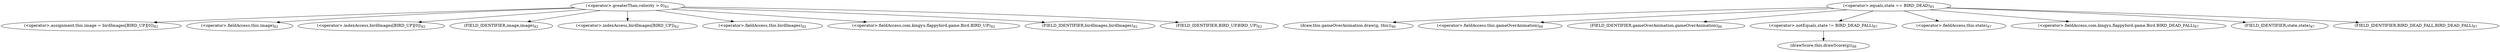 digraph "draw" {  
"354" [label = <(&lt;operator&gt;.greaterThan,velocity &gt; 0)<SUB>81</SUB>> ]
"359" [label = <(&lt;operator&gt;.assignment,this.image = birdImages[BIRD_UP][0])<SUB>82</SUB>> ]
"389" [label = <(&lt;operator&gt;.equals,state == BIRD_DEAD)<SUB>85</SUB>> ]
"396" [label = <(draw,this.gameOverAnimation.draw(g, this))<SUB>86</SUB>> ]
"360" [label = <(&lt;operator&gt;.fieldAccess,this.image)<SUB>82</SUB>> ]
"363" [label = <(&lt;operator&gt;.indexAccess,birdImages[BIRD_UP][0])<SUB>82</SUB>> ]
"397" [label = <(&lt;operator&gt;.fieldAccess,this.gameOverAnimation)<SUB>86</SUB>> ]
"362" [label = <(FIELD_IDENTIFIER,image,image)<SUB>82</SUB>> ]
"364" [label = <(&lt;operator&gt;.indexAccess,birdImages[BIRD_UP])<SUB>82</SUB>> ]
"399" [label = <(FIELD_IDENTIFIER,gameOverAnimation,gameOverAnimation)<SUB>86</SUB>> ]
"403" [label = <(&lt;operator&gt;.notEquals,state != BIRD_DEAD_FALL)<SUB>87</SUB>> ]
"410" [label = <(drawScore,this.drawScore(g))<SUB>88</SUB>> ]
"365" [label = <(&lt;operator&gt;.fieldAccess,this.birdImages)<SUB>82</SUB>> ]
"368" [label = <(&lt;operator&gt;.fieldAccess,com.kingyu.flappybird.game.Bird.BIRD_UP)<SUB>82</SUB>> ]
"404" [label = <(&lt;operator&gt;.fieldAccess,this.state)<SUB>87</SUB>> ]
"407" [label = <(&lt;operator&gt;.fieldAccess,com.kingyu.flappybird.game.Bird.BIRD_DEAD_FALL)<SUB>87</SUB>> ]
"367" [label = <(FIELD_IDENTIFIER,birdImages,birdImages)<SUB>82</SUB>> ]
"370" [label = <(FIELD_IDENTIFIER,BIRD_UP,BIRD_UP)<SUB>82</SUB>> ]
"406" [label = <(FIELD_IDENTIFIER,state,state)<SUB>87</SUB>> ]
"409" [label = <(FIELD_IDENTIFIER,BIRD_DEAD_FALL,BIRD_DEAD_FALL)<SUB>87</SUB>> ]
  "354" -> "365" 
  "354" -> "362" 
  "354" -> "364" 
  "354" -> "360" 
  "354" -> "359" 
  "354" -> "370" 
  "354" -> "368" 
  "354" -> "363" 
  "354" -> "367" 
  "389" -> "409" 
  "389" -> "404" 
  "389" -> "403" 
  "389" -> "399" 
  "389" -> "406" 
  "389" -> "397" 
  "389" -> "407" 
  "389" -> "396" 
  "403" -> "410" 
}
